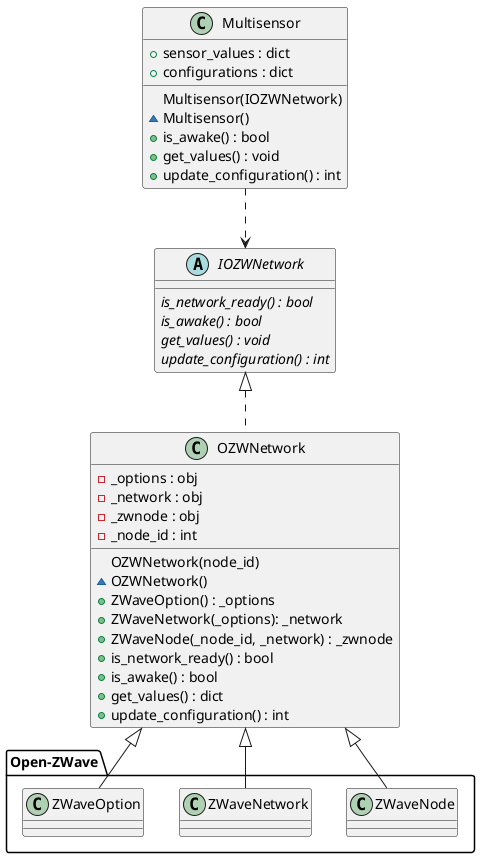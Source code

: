@startuml Multisensor

abstract class IOZWNetwork {
    {abstract} is_network_ready() : bool
    {abstract} is_awake() : bool
    {abstract} get_values() : void
    {abstract} update_configuration() : int
}

class Multisensor {
    + sensor_values : dict
    + configurations : dict

      Multisensor(IOZWNetwork)
    ~ Multisensor()
    + is_awake() : bool
    + get_values() : void
    + update_configuration() : int

}

class OZWNetwork implements IOZWNetwork {
  - _options : obj
  - _network : obj
  - _zwnode : obj
  - _node_id : int
  OZWNetwork(node_id)
  ~OZWNetwork()
  + ZWaveOption() : _options
  + ZWaveNetwork(_options): _network 
  + ZWaveNode(_node_id, _network) : _zwnode
  + is_network_ready() : bool
  + is_awake() : bool
  + get_values() : dict
  + update_configuration() : int
}

package Open-ZWave <<Folder>> {
  class ZWaveNode
  class ZWaveNetwork
  class ZWaveOption
}

Multisensor ..> IOZWNetwork
OZWNetwork <|-- ZWaveNetwork
OZWNetwork <|-- ZWaveNode
OZWNetwork <|-- ZWaveOption

@enduml